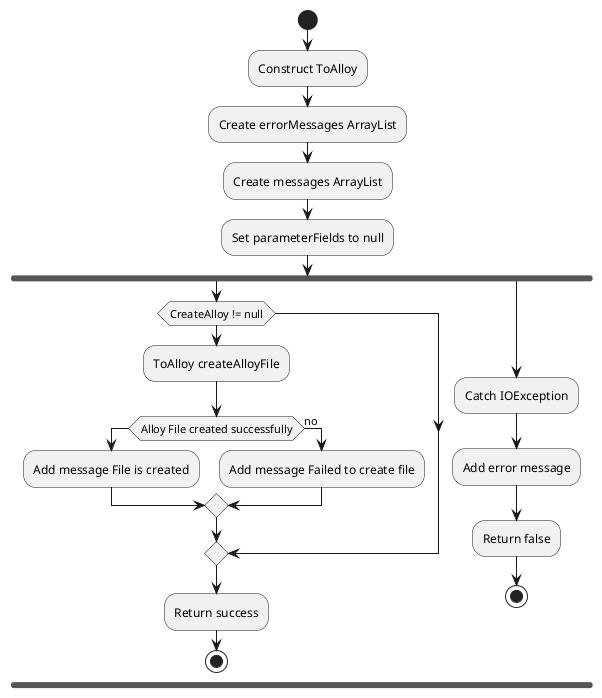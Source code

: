 @startuml
start
	:Construct ToAlloy;
	:Create errorMessages ArrayList;
	:Create messages ArrayList;
	:Set parameterFields to null;
	fork
	if(CreateAlloy != null)
		:ToAlloy createAlloyFile;
		if(Alloy File created successfully)
			:Add message File is created;
		else(no)
			:Add message Failed to create file;
		endif
	endif
	:Return success;
	stop
	fork again
		:Catch IOException;
		:Add error message;
		:Return false;
	stop
@enduml